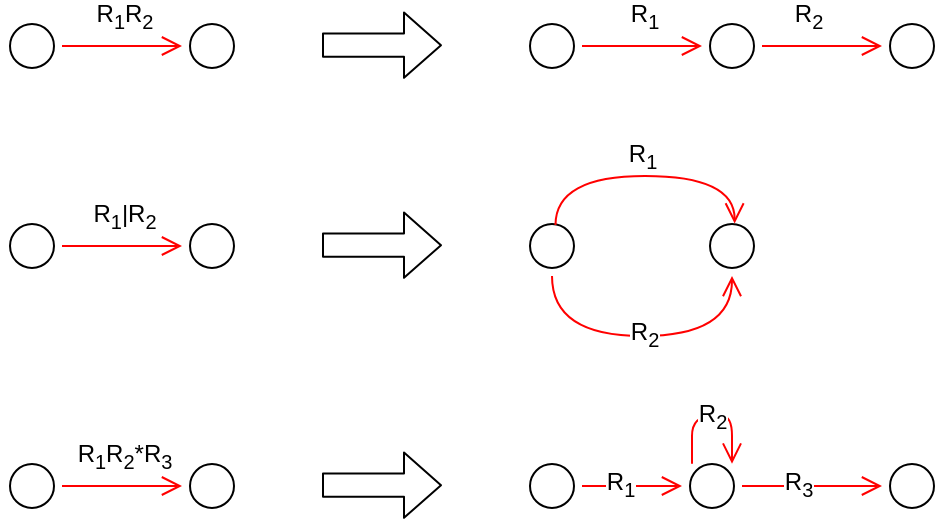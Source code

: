 <mxfile version="12.9.3" type="device"><diagram id="YVb4aEc7RhuX0Ek9WOD_" name="第 1 页"><mxGraphModel dx="1010" dy="601" grid="1" gridSize="10" guides="1" tooltips="1" connect="1" arrows="1" fold="1" page="1" pageScale="1" pageWidth="1600" pageHeight="900" math="0" shadow="0"><root><mxCell id="0"/><mxCell id="1" parent="0"/><mxCell id="Y3Mo-fOhJPXuGW9wpzeC-1" value="" style="ellipse;html=1;shape=startState;" parent="1" vertex="1"><mxGeometry x="510" y="190" width="30" height="30" as="geometry"/></mxCell><mxCell id="Y3Mo-fOhJPXuGW9wpzeC-2" value="" style="edgeStyle=orthogonalEdgeStyle;html=1;verticalAlign=bottom;endArrow=open;endSize=8;strokeColor=#ff0000;" parent="1" source="Y3Mo-fOhJPXuGW9wpzeC-1" target="Y3Mo-fOhJPXuGW9wpzeC-4" edge="1"><mxGeometry relative="1" as="geometry"><mxPoint x="635" y="240" as="targetPoint"/></mxGeometry></mxCell><mxCell id="Y3Mo-fOhJPXuGW9wpzeC-19" value="R&lt;sub&gt;1&lt;/sub&gt;" style="text;html=1;align=center;verticalAlign=middle;resizable=0;points=[];labelBackgroundColor=#ffffff;" parent="Y3Mo-fOhJPXuGW9wpzeC-2" vertex="1" connectable="0"><mxGeometry x="0.227" relative="1" as="geometry"><mxPoint x="-6.67" y="-15" as="offset"/></mxGeometry></mxCell><mxCell id="Y3Mo-fOhJPXuGW9wpzeC-4" value="" style="ellipse;html=1;shape=startState;" parent="1" vertex="1"><mxGeometry x="600" y="190" width="30" height="30" as="geometry"/></mxCell><mxCell id="Y3Mo-fOhJPXuGW9wpzeC-5" value="" style="ellipse;html=1;shape=startState;" parent="1" vertex="1"><mxGeometry x="690" y="190" width="30" height="30" as="geometry"/></mxCell><mxCell id="Y3Mo-fOhJPXuGW9wpzeC-8" value="" style="edgeStyle=orthogonalEdgeStyle;html=1;verticalAlign=bottom;endArrow=open;endSize=8;strokeColor=#ff0000;" parent="1" source="Y3Mo-fOhJPXuGW9wpzeC-4" target="Y3Mo-fOhJPXuGW9wpzeC-5" edge="1"><mxGeometry relative="1" as="geometry"><mxPoint x="600" y="270" as="targetPoint"/><mxPoint x="540" y="270" as="sourcePoint"/></mxGeometry></mxCell><mxCell id="Y3Mo-fOhJPXuGW9wpzeC-20" value="R&lt;sub&gt;2&lt;/sub&gt;" style="text;html=1;align=center;verticalAlign=middle;resizable=0;points=[];labelBackgroundColor=#ffffff;" parent="Y3Mo-fOhJPXuGW9wpzeC-8" vertex="1" connectable="0"><mxGeometry x="-0.249" y="-1" relative="1" as="geometry"><mxPoint y="-16" as="offset"/></mxGeometry></mxCell><mxCell id="Y3Mo-fOhJPXuGW9wpzeC-9" value="" style="ellipse;html=1;shape=startState;" parent="1" vertex="1"><mxGeometry x="510" y="410" width="30" height="30" as="geometry"/></mxCell><mxCell id="Y3Mo-fOhJPXuGW9wpzeC-10" value="" style="edgeStyle=orthogonalEdgeStyle;html=1;verticalAlign=bottom;endArrow=open;endSize=8;strokeColor=#ff0000;" parent="1" source="Y3Mo-fOhJPXuGW9wpzeC-9" target="Y3Mo-fOhJPXuGW9wpzeC-11" edge="1"><mxGeometry relative="1" as="geometry"><mxPoint x="635" y="440" as="targetPoint"/></mxGeometry></mxCell><mxCell id="Y3Mo-fOhJPXuGW9wpzeC-23" value="R&lt;sub&gt;1&lt;/sub&gt;" style="text;html=1;align=center;verticalAlign=middle;resizable=0;points=[];labelBackgroundColor=#ffffff;" parent="Y3Mo-fOhJPXuGW9wpzeC-10" vertex="1" connectable="0"><mxGeometry x="-0.255" y="1" relative="1" as="geometry"><mxPoint as="offset"/></mxGeometry></mxCell><mxCell id="Y3Mo-fOhJPXuGW9wpzeC-11" value="" style="ellipse;html=1;shape=startState;" parent="1" vertex="1"><mxGeometry x="590" y="410" width="30" height="30" as="geometry"/></mxCell><mxCell id="Y3Mo-fOhJPXuGW9wpzeC-12" value="" style="ellipse;html=1;shape=startState;" parent="1" vertex="1"><mxGeometry x="690" y="410" width="30" height="30" as="geometry"/></mxCell><mxCell id="Y3Mo-fOhJPXuGW9wpzeC-13" value="" style="edgeStyle=orthogonalEdgeStyle;html=1;verticalAlign=bottom;endArrow=open;endSize=8;strokeColor=#ff0000;" parent="1" source="Y3Mo-fOhJPXuGW9wpzeC-11" target="Y3Mo-fOhJPXuGW9wpzeC-12" edge="1"><mxGeometry relative="1" as="geometry"><mxPoint x="600" y="470" as="targetPoint"/><mxPoint x="540" y="470" as="sourcePoint"/></mxGeometry></mxCell><mxCell id="Y3Mo-fOhJPXuGW9wpzeC-25" value="R&lt;sub&gt;3&lt;/sub&gt;" style="text;html=1;align=center;verticalAlign=middle;resizable=0;points=[];labelBackgroundColor=#ffffff;" parent="Y3Mo-fOhJPXuGW9wpzeC-13" vertex="1" connectable="0"><mxGeometry x="-0.196" y="1" relative="1" as="geometry"><mxPoint as="offset"/></mxGeometry></mxCell><mxCell id="Y3Mo-fOhJPXuGW9wpzeC-14" value="" style="edgeStyle=entityRelationEdgeStyle;html=1;verticalAlign=bottom;endArrow=open;endSize=8;strokeColor=#ff0000;" parent="1" source="Y3Mo-fOhJPXuGW9wpzeC-11" target="Y3Mo-fOhJPXuGW9wpzeC-11" edge="1"><mxGeometry relative="1" as="geometry"><mxPoint x="600" y="405" as="targetPoint"/><mxPoint x="540" y="405" as="sourcePoint"/><Array as="points"><mxPoint x="605" y="390"/></Array></mxGeometry></mxCell><mxCell id="Y3Mo-fOhJPXuGW9wpzeC-24" value="R&lt;sub&gt;2&lt;/sub&gt;" style="text;html=1;align=center;verticalAlign=middle;resizable=0;points=[];labelBackgroundColor=#ffffff;" parent="Y3Mo-fOhJPXuGW9wpzeC-14" vertex="1" connectable="0"><mxGeometry x="0.163" relative="1" as="geometry"><mxPoint x="-5.7" as="offset"/></mxGeometry></mxCell><mxCell id="Y3Mo-fOhJPXuGW9wpzeC-15" value="" style="ellipse;html=1;shape=startState;" parent="1" vertex="1"><mxGeometry x="510" y="290" width="30" height="30" as="geometry"/></mxCell><mxCell id="Y3Mo-fOhJPXuGW9wpzeC-16" value="" style="edgeStyle=orthogonalEdgeStyle;html=1;verticalAlign=bottom;endArrow=open;endSize=8;strokeColor=#ff0000;entryX=0.5;entryY=1;entryDx=0;entryDy=0;curved=1;" parent="1" source="Y3Mo-fOhJPXuGW9wpzeC-15" target="Y3Mo-fOhJPXuGW9wpzeC-17" edge="1"><mxGeometry relative="1" as="geometry"><mxPoint x="635" y="340" as="targetPoint"/><Array as="points"><mxPoint x="525" y="350"/><mxPoint x="615" y="350"/></Array></mxGeometry></mxCell><mxCell id="Y3Mo-fOhJPXuGW9wpzeC-22" value="R&lt;sub&gt;2&lt;/sub&gt;" style="text;html=1;align=center;verticalAlign=middle;resizable=0;points=[];labelBackgroundColor=#ffffff;" parent="Y3Mo-fOhJPXuGW9wpzeC-16" vertex="1" connectable="0"><mxGeometry x="0.138" y="1" relative="1" as="geometry"><mxPoint x="-10" as="offset"/></mxGeometry></mxCell><mxCell id="Y3Mo-fOhJPXuGW9wpzeC-17" value="" style="ellipse;html=1;shape=startState;" parent="1" vertex="1"><mxGeometry x="600" y="290" width="30" height="30" as="geometry"/></mxCell><mxCell id="Y3Mo-fOhJPXuGW9wpzeC-18" value="" style="edgeStyle=orthogonalEdgeStyle;html=1;verticalAlign=bottom;endArrow=open;endSize=8;strokeColor=#ff0000;exitX=0.558;exitY=0.151;exitDx=0;exitDy=0;exitPerimeter=0;entryX=0.544;entryY=0.124;entryDx=0;entryDy=0;entryPerimeter=0;curved=1;" parent="1" source="Y3Mo-fOhJPXuGW9wpzeC-15" target="Y3Mo-fOhJPXuGW9wpzeC-17" edge="1"><mxGeometry relative="1" as="geometry"><mxPoint x="600" y="290" as="targetPoint"/><mxPoint x="540" y="290" as="sourcePoint"/><Array as="points"><mxPoint x="527" y="270"/><mxPoint x="616" y="270"/></Array></mxGeometry></mxCell><mxCell id="Y3Mo-fOhJPXuGW9wpzeC-21" value="R&lt;sub&gt;1&lt;/sub&gt;" style="text;html=1;align=center;verticalAlign=middle;resizable=0;points=[];labelBackgroundColor=#ffffff;" parent="Y3Mo-fOhJPXuGW9wpzeC-18" vertex="1" connectable="0"><mxGeometry x="0.206" relative="1" as="geometry"><mxPoint x="-15.47" y="-10" as="offset"/></mxGeometry></mxCell><mxCell id="Y3Mo-fOhJPXuGW9wpzeC-26" value="" style="shape=flexArrow;endArrow=classic;html=1;width=11.667;endSize=5.833;" parent="1" edge="1"><mxGeometry width="50" height="50" relative="1" as="geometry"><mxPoint x="410" y="204.58" as="sourcePoint"/><mxPoint x="470" y="204.58" as="targetPoint"/></mxGeometry></mxCell><mxCell id="Y3Mo-fOhJPXuGW9wpzeC-27" value="" style="shape=flexArrow;endArrow=classic;html=1;width=11.667;endSize=5.833;" parent="1" edge="1"><mxGeometry width="50" height="50" relative="1" as="geometry"><mxPoint x="410" y="304.58" as="sourcePoint"/><mxPoint x="470" y="304.58" as="targetPoint"/></mxGeometry></mxCell><mxCell id="Y3Mo-fOhJPXuGW9wpzeC-28" value="" style="shape=flexArrow;endArrow=classic;html=1;width=11.667;endSize=5.833;" parent="1" edge="1"><mxGeometry width="50" height="50" relative="1" as="geometry"><mxPoint x="410" y="424.58" as="sourcePoint"/><mxPoint x="470" y="424.58" as="targetPoint"/></mxGeometry></mxCell><mxCell id="Y3Mo-fOhJPXuGW9wpzeC-29" value="" style="ellipse;html=1;shape=startState;" parent="1" vertex="1"><mxGeometry x="250" y="190" width="30" height="30" as="geometry"/></mxCell><mxCell id="Y3Mo-fOhJPXuGW9wpzeC-30" value="" style="edgeStyle=orthogonalEdgeStyle;html=1;verticalAlign=bottom;endArrow=open;endSize=8;strokeColor=#ff0000;" parent="1" source="Y3Mo-fOhJPXuGW9wpzeC-29" target="Y3Mo-fOhJPXuGW9wpzeC-32" edge="1"><mxGeometry relative="1" as="geometry"><mxPoint x="375" y="240" as="targetPoint"/></mxGeometry></mxCell><mxCell id="Y3Mo-fOhJPXuGW9wpzeC-31" value="R&lt;sub&gt;1&lt;/sub&gt;R&lt;sub&gt;2&lt;/sub&gt;" style="text;html=1;align=center;verticalAlign=middle;resizable=0;points=[];labelBackgroundColor=#ffffff;" parent="Y3Mo-fOhJPXuGW9wpzeC-30" vertex="1" connectable="0"><mxGeometry x="0.227" relative="1" as="geometry"><mxPoint x="-6.67" y="-15" as="offset"/></mxGeometry></mxCell><mxCell id="Y3Mo-fOhJPXuGW9wpzeC-32" value="" style="ellipse;html=1;shape=startState;" parent="1" vertex="1"><mxGeometry x="340" y="190" width="30" height="30" as="geometry"/></mxCell><mxCell id="Y3Mo-fOhJPXuGW9wpzeC-35" value="" style="ellipse;html=1;shape=startState;" parent="1" vertex="1"><mxGeometry x="250" y="290" width="30" height="30" as="geometry"/></mxCell><mxCell id="Y3Mo-fOhJPXuGW9wpzeC-36" value="" style="edgeStyle=orthogonalEdgeStyle;html=1;verticalAlign=bottom;endArrow=open;endSize=8;strokeColor=#ff0000;" parent="1" source="Y3Mo-fOhJPXuGW9wpzeC-35" target="Y3Mo-fOhJPXuGW9wpzeC-38" edge="1"><mxGeometry relative="1" as="geometry"><mxPoint x="375" y="340" as="targetPoint"/></mxGeometry></mxCell><mxCell id="Y3Mo-fOhJPXuGW9wpzeC-37" value="R&lt;sub&gt;1&lt;/sub&gt;|R&lt;sub&gt;2&lt;/sub&gt;" style="text;html=1;align=center;verticalAlign=middle;resizable=0;points=[];labelBackgroundColor=#ffffff;" parent="Y3Mo-fOhJPXuGW9wpzeC-36" vertex="1" connectable="0"><mxGeometry x="0.227" relative="1" as="geometry"><mxPoint x="-6.67" y="-15" as="offset"/></mxGeometry></mxCell><mxCell id="Y3Mo-fOhJPXuGW9wpzeC-38" value="" style="ellipse;html=1;shape=startState;" parent="1" vertex="1"><mxGeometry x="340" y="290" width="30" height="30" as="geometry"/></mxCell><mxCell id="Y3Mo-fOhJPXuGW9wpzeC-39" value="" style="ellipse;html=1;shape=startState;" parent="1" vertex="1"><mxGeometry x="250" y="410" width="30" height="30" as="geometry"/></mxCell><mxCell id="Y3Mo-fOhJPXuGW9wpzeC-40" value="" style="edgeStyle=orthogonalEdgeStyle;html=1;verticalAlign=bottom;endArrow=open;endSize=8;strokeColor=#ff0000;" parent="1" source="Y3Mo-fOhJPXuGW9wpzeC-39" target="Y3Mo-fOhJPXuGW9wpzeC-42" edge="1"><mxGeometry relative="1" as="geometry"><mxPoint x="375" y="460" as="targetPoint"/></mxGeometry></mxCell><mxCell id="Y3Mo-fOhJPXuGW9wpzeC-41" value="R&lt;sub&gt;1&lt;/sub&gt;R&lt;sub&gt;2&lt;/sub&gt;*R&lt;sub&gt;3&lt;/sub&gt;" style="text;html=1;align=center;verticalAlign=middle;resizable=0;points=[];labelBackgroundColor=#ffffff;" parent="Y3Mo-fOhJPXuGW9wpzeC-40" vertex="1" connectable="0"><mxGeometry x="0.227" relative="1" as="geometry"><mxPoint x="-6.67" y="-15" as="offset"/></mxGeometry></mxCell><mxCell id="Y3Mo-fOhJPXuGW9wpzeC-42" value="" style="ellipse;html=1;shape=startState;" parent="1" vertex="1"><mxGeometry x="340" y="410" width="30" height="30" as="geometry"/></mxCell></root></mxGraphModel></diagram></mxfile>